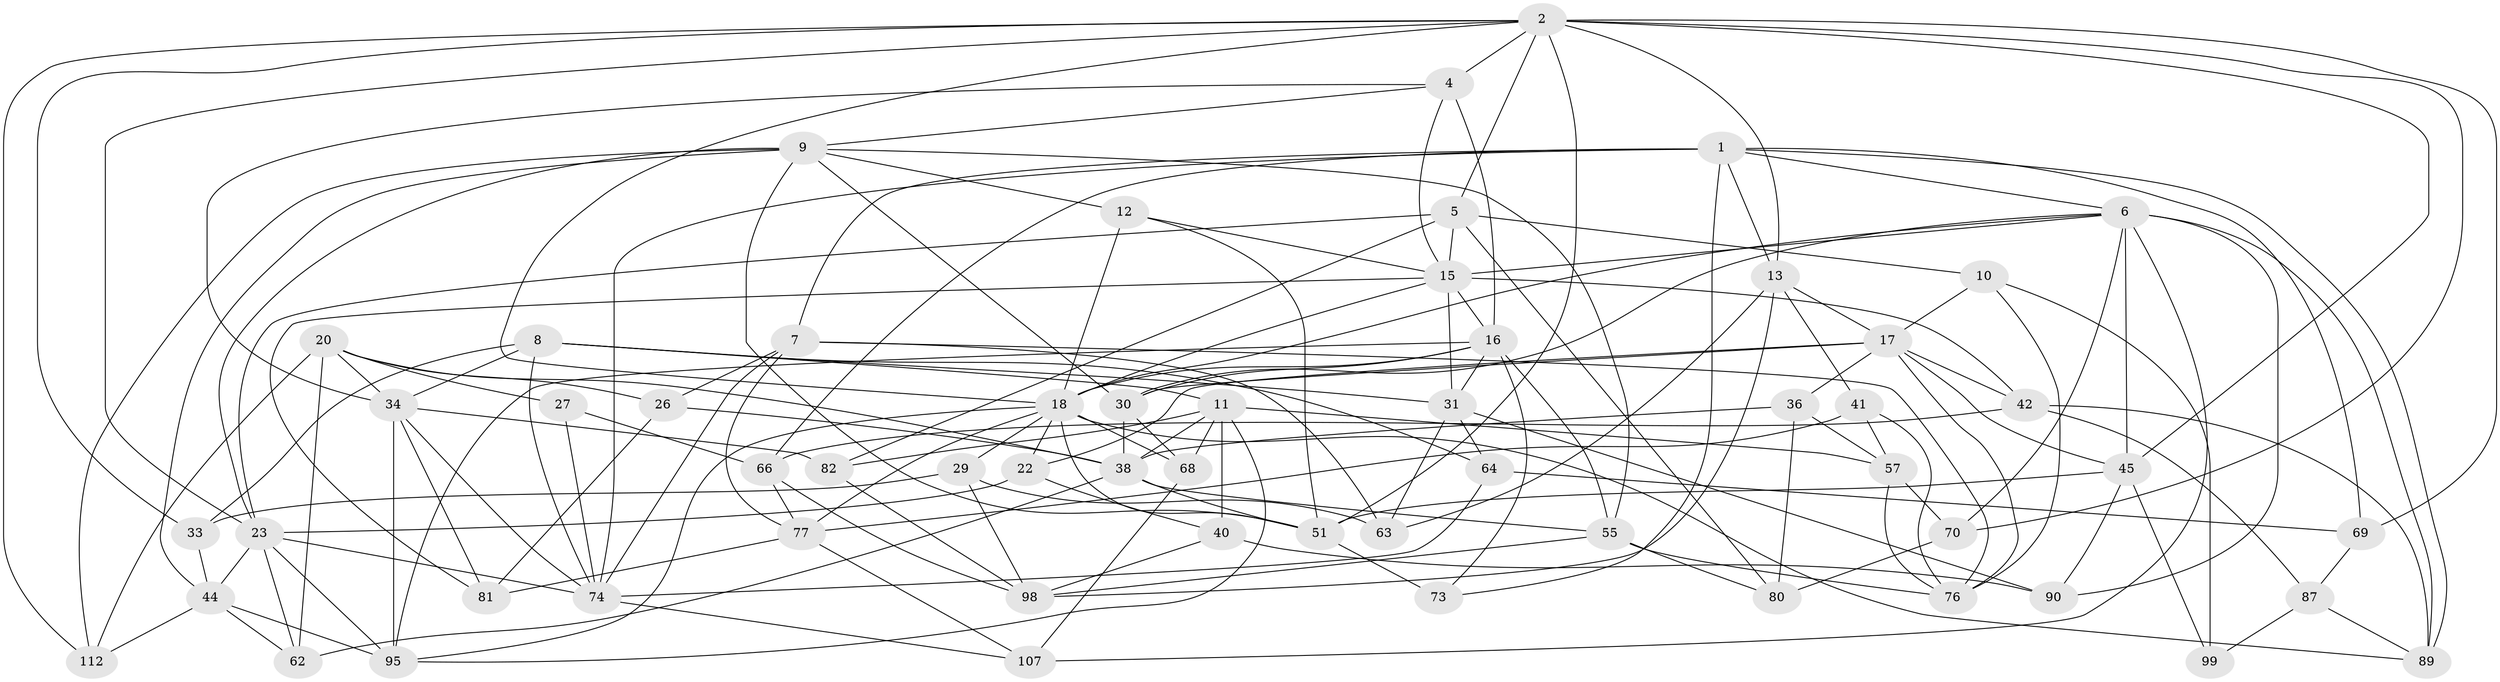 // original degree distribution, {4: 1.0}
// Generated by graph-tools (version 1.1) at 2025/16/03/09/25 04:16:23]
// undirected, 58 vertices, 162 edges
graph export_dot {
graph [start="1"]
  node [color=gray90,style=filled];
  1 [super="+3+92"];
  2 [super="+14+86"];
  4 [super="+54"];
  5 [super="+39"];
  6 [super="+19+28"];
  7 [super="+25"];
  8 [super="+32"];
  9 [super="+93+91"];
  10 [super="+72"];
  11 [super="+65"];
  12;
  13 [super="+24"];
  15 [super="+35+50"];
  16 [super="+71+21"];
  17 [super="+37+104"];
  18 [super="+46+103"];
  20 [super="+97"];
  22;
  23 [super="+59+48"];
  26;
  27;
  29;
  30 [super="+101"];
  31 [super="+52"];
  33;
  34 [super="+78"];
  36;
  38 [super="+49+100"];
  40;
  41;
  42 [super="+60"];
  44 [super="+106"];
  45 [super="+61"];
  51 [super="+84+108"];
  55 [super="+56"];
  57 [super="+79"];
  62;
  63;
  64;
  66 [super="+75"];
  68;
  69;
  70;
  73;
  74 [super="+85"];
  76 [super="+83"];
  77 [super="+94"];
  80;
  81;
  82;
  87;
  89 [super="+102"];
  90;
  95 [super="+114+115"];
  98 [super="+110"];
  99;
  107;
  112;
  1 -- 69;
  1 -- 74;
  1 -- 89;
  1 -- 73;
  1 -- 7;
  1 -- 66;
  1 -- 13;
  1 -- 6;
  2 -- 5 [weight=2];
  2 -- 13;
  2 -- 33;
  2 -- 69;
  2 -- 112;
  2 -- 51;
  2 -- 70;
  2 -- 23;
  2 -- 18;
  2 -- 4;
  2 -- 45;
  4 -- 16 [weight=2];
  4 -- 15;
  4 -- 34;
  4 -- 9;
  5 -- 80;
  5 -- 82;
  5 -- 23;
  5 -- 10 [weight=2];
  5 -- 15;
  6 -- 30;
  6 -- 18;
  6 -- 45;
  6 -- 70;
  6 -- 89 [weight=2];
  6 -- 90;
  6 -- 107;
  6 -- 15;
  7 -- 76;
  7 -- 77;
  7 -- 26;
  7 -- 63;
  7 -- 74;
  8 -- 64;
  8 -- 31;
  8 -- 11;
  8 -- 33;
  8 -- 74;
  8 -- 34;
  9 -- 12;
  9 -- 51;
  9 -- 23;
  9 -- 44;
  9 -- 55;
  9 -- 112;
  9 -- 30;
  10 -- 99 [weight=2];
  10 -- 17;
  10 -- 76;
  11 -- 82;
  11 -- 95;
  11 -- 68;
  11 -- 40;
  11 -- 57 [weight=2];
  11 -- 38;
  12 -- 51;
  12 -- 18;
  12 -- 15;
  13 -- 63;
  13 -- 41;
  13 -- 17;
  13 -- 98;
  15 -- 81;
  15 -- 16;
  15 -- 31;
  15 -- 18;
  15 -- 42 [weight=2];
  16 -- 73;
  16 -- 31;
  16 -- 30;
  16 -- 18 [weight=2];
  16 -- 55;
  16 -- 95;
  17 -- 30;
  17 -- 45;
  17 -- 42;
  17 -- 36;
  17 -- 22;
  17 -- 76;
  18 -- 51;
  18 -- 68;
  18 -- 77;
  18 -- 22;
  18 -- 29;
  18 -- 95 [weight=2];
  18 -- 89;
  20 -- 112;
  20 -- 38;
  20 -- 26;
  20 -- 27;
  20 -- 62;
  20 -- 34;
  22 -- 40;
  22 -- 23;
  23 -- 74;
  23 -- 44;
  23 -- 95;
  23 -- 62;
  26 -- 81;
  26 -- 38;
  27 -- 74;
  27 -- 66 [weight=2];
  29 -- 33;
  29 -- 63;
  29 -- 98;
  30 -- 68;
  30 -- 38;
  31 -- 90;
  31 -- 63;
  31 -- 64;
  33 -- 44;
  34 -- 81;
  34 -- 82;
  34 -- 74;
  34 -- 95 [weight=2];
  36 -- 80;
  36 -- 57;
  36 -- 38;
  38 -- 62;
  38 -- 51;
  38 -- 55;
  40 -- 90;
  40 -- 98;
  41 -- 76;
  41 -- 57;
  41 -- 77;
  42 -- 89;
  42 -- 87;
  42 -- 66;
  44 -- 112;
  44 -- 62;
  44 -- 95;
  45 -- 90;
  45 -- 99;
  45 -- 51;
  51 -- 73 [weight=2];
  55 -- 80;
  55 -- 98;
  55 -- 76;
  57 -- 70;
  57 -- 76;
  64 -- 69;
  64 -- 74;
  66 -- 77;
  66 -- 98;
  68 -- 107;
  69 -- 87;
  70 -- 80;
  74 -- 107;
  77 -- 81;
  77 -- 107;
  82 -- 98;
  87 -- 99;
  87 -- 89;
}
